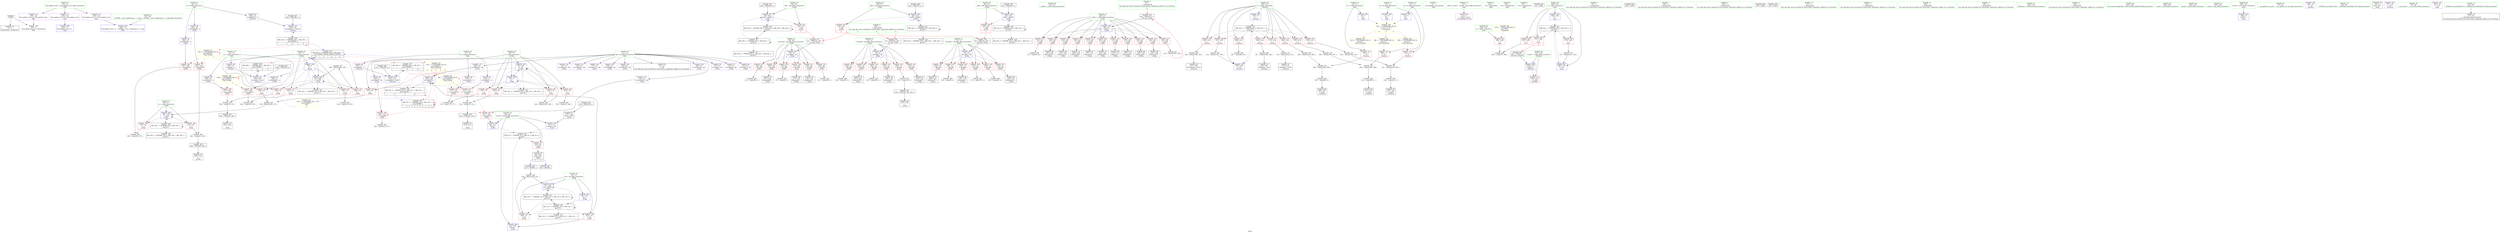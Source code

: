 digraph "SVFG" {
	label="SVFG";

	Node0x557363ecd760 [shape=record,color=grey,label="{NodeID: 0\nNullPtr}"];
	Node0x557363ecd760 -> Node0x557363eeeeb0[style=solid];
	Node0x557363ecd760 -> Node0x557363ef7100[style=solid];
	Node0x557363f01770 [shape=record,color=grey,label="{NodeID: 277\n249 = Binary(248, 109, )\n}"];
	Node0x557363f01770 -> Node0x557363ef1e60[style=solid];
	Node0x557363ef14a0 [shape=record,color=blue,label="{NodeID: 194\n72\<--63\ndk.addr\<--dk\n_Z1fiiii\n}"];
	Node0x557363ef14a0 -> Node0x557363ef4840[style=dashed];
	Node0x557363ef14a0 -> Node0x557363ef4910[style=dashed];
	Node0x557363ef14a0 -> Node0x557363ef49e0[style=dashed];
	Node0x557363ef14a0 -> Node0x557363ef4ab0[style=dashed];
	Node0x557363ef14a0 -> Node0x557363ef4b80[style=dashed];
	Node0x557363ef14a0 -> Node0x557363ef4c50[style=dashed];
	Node0x557363eedf40 [shape=record,color=purple,label="{NodeID: 111\n383\<--30\nllvm.global_ctors_0\<--llvm.global_ctors\nGlob }"];
	Node0x557363eedf40 -> Node0x557363ef6f00[style=solid];
	Node0x557363eec9c0 [shape=record,color=green,label="{NodeID: 28\n57\<--58\n_Z1fiiii\<--_Z1fiiii_field_insensitive\n}"];
	Node0x557363f04170 [shape=record,color=grey,label="{NodeID: 305\n126 = cmp(125, 127, )\n}"];
	Node0x557363ef46a0 [shape=record,color=red,label="{NodeID: 139\n204\<--70\n\<--db.addr\n_Z1fiiii\n}"];
	Node0x557363ef46a0 -> Node0x557363f042f0[style=solid];
	Node0x557363eef280 [shape=record,color=black,label="{NodeID: 56\n107\<--105\n\<--\n_Z1fiiii\n}"];
	Node0x557363f328c0 [shape=record,color=black,label="{NodeID: 416\n60 = PHI(233, 9, )\n0th arg _Z1fiiii }"];
	Node0x557363f328c0 -> Node0x557363ef7200[style=solid];
	Node0x557363ef5d60 [shape=record,color=red,label="{NodeID: 167\n177\<--176\n\<--arrayidx32\n_Z1fiiii\n}"];
	Node0x557363ef5d60 -> Node0x557363f033f0[style=solid];
	Node0x557363ef0940 [shape=record,color=black,label="{NodeID: 84\n323\<--322\n\<--cmp11\n_Z5solvei\n}"];
	Node0x557363ec80e0 [shape=record,color=green,label="{NodeID: 1\n7\<--1\n__dso_handle\<--dummyObj\nGlob }"];
	Node0x557363f018f0 [shape=record,color=grey,label="{NodeID: 278\n295 = Binary(109, 294, )\n}"];
	Node0x557363f018f0 -> Node0x557363f01a70[style=solid];
	Node0x557363ef1570 [shape=record,color=blue,label="{NodeID: 195\n64\<--110\nretval\<--conv\n_Z1fiiii\n}"];
	Node0x557363ef1570 -> Node0x557363f0f990[style=dashed];
	Node0x557363eee010 [shape=record,color=purple,label="{NodeID: 112\n384\<--30\nllvm.global_ctors_1\<--llvm.global_ctors\nGlob }"];
	Node0x557363eee010 -> Node0x557363ef7000[style=solid];
	Node0x557363eecac0 [shape=record,color=green,label="{NodeID: 29\n64\<--65\nretval\<--retval_field_insensitive\n_Z1fiiii\n}"];
	Node0x557363eecac0 -> Node0x557363ef34c0[style=solid];
	Node0x557363eecac0 -> Node0x557363ef1570[style=solid];
	Node0x557363eecac0 -> Node0x557363ef1640[style=solid];
	Node0x557363eecac0 -> Node0x557363ef2000[style=solid];
	Node0x557363f042f0 [shape=record,color=grey,label="{NodeID: 306\n205 = cmp(204, 9, )\n}"];
	Node0x557363ef4770 [shape=record,color=red,label="{NodeID: 140\n259\<--70\n\<--db.addr\n_Z1fiiii\n}"];
	Node0x557363ef4770 -> Node0x557363ef0390[style=solid];
	Node0x557363eef350 [shape=record,color=black,label="{NodeID: 57\n110\<--108\nconv\<--cond\n_Z1fiiii\n}"];
	Node0x557363eef350 -> Node0x557363ef1570[style=solid];
	Node0x557363f32b40 [shape=record,color=black,label="{NodeID: 417\n61 = PHI(234, 109, )\n1st arg _Z1fiiii }"];
	Node0x557363f32b40 -> Node0x557363ef1300[style=solid];
	Node0x557363ef5e30 [shape=record,color=red,label="{NodeID: 168\n187\<--186\n\<--arrayidx38\n_Z1fiiii\n}"];
	Node0x557363ef5e30 -> Node0x557363f021f0[style=solid];
	Node0x557363ef0a10 [shape=record,color=black,label="{NodeID: 85\n327\<--326\nidxprom14\<--sub13\n_Z5solvei\n}"];
	Node0x557363eeac20 [shape=record,color=green,label="{NodeID: 2\n9\<--1\n\<--dummyObj\nCan only get source location for instruction, argument, global var or function.|{<s0>6}}"];
	Node0x557363eeac20:s0 -> Node0x557363f328c0[style=solid,color=red];
	Node0x557363f01a70 [shape=record,color=grey,label="{NodeID: 279\n296 = Binary(293, 295, )\n}"];
	Node0x557363f01a70 -> Node0x557363f02f70[style=solid];
	Node0x557363ef1640 [shape=record,color=blue,label="{NodeID: 196\n64\<--141\nretval\<--\n_Z1fiiii\n}"];
	Node0x557363ef1640 -> Node0x557363f0f990[style=dashed];
	Node0x557363eee110 [shape=record,color=purple,label="{NodeID: 113\n385\<--30\nllvm.global_ctors_2\<--llvm.global_ctors\nGlob }"];
	Node0x557363eee110 -> Node0x557363ef7100[style=solid];
	Node0x557363eecb90 [shape=record,color=green,label="{NodeID: 30\n66\<--67\ni.addr\<--i.addr_field_insensitive\n_Z1fiiii\n}"];
	Node0x557363eecb90 -> Node0x557363ef3590[style=solid];
	Node0x557363eecb90 -> Node0x557363ef3660[style=solid];
	Node0x557363eecb90 -> Node0x557363ef3730[style=solid];
	Node0x557363eecb90 -> Node0x557363ef3800[style=solid];
	Node0x557363eecb90 -> Node0x557363ef38d0[style=solid];
	Node0x557363eecb90 -> Node0x557363ef39a0[style=solid];
	Node0x557363eecb90 -> Node0x557363ef3a70[style=solid];
	Node0x557363eecb90 -> Node0x557363ef3b40[style=solid];
	Node0x557363eecb90 -> Node0x557363ef3c10[style=solid];
	Node0x557363eecb90 -> Node0x557363ef3ce0[style=solid];
	Node0x557363eecb90 -> Node0x557363ef3db0[style=solid];
	Node0x557363eecb90 -> Node0x557363ef7200[style=solid];
	Node0x557363f04470 [shape=record,color=grey,label="{NodeID: 307\n198 = cmp(193, 197, )\n}"];
	Node0x557363f04470 -> Node0x557363f00450[style=solid];
	Node0x557363ef4840 [shape=record,color=red,label="{NodeID: 141\n102\<--72\n\<--dk.addr\n_Z1fiiii\n}"];
	Node0x557363ef4840 -> Node0x557363f03cf0[style=solid];
	Node0x557363eef420 [shape=record,color=black,label="{NodeID: 58\n114\<--113\nidxprom\<--\n_Z1fiiii\n}"];
	Node0x557363f32cc0 [shape=record,color=black,label="{NodeID: 418\n62 = PHI(235, 109, )\n2nd arg _Z1fiiii }"];
	Node0x557363f32cc0 -> Node0x557363ef13d0[style=solid];
	Node0x557363ef5f00 [shape=record,color=red,label="{NodeID: 169\n197\<--196\n\<--arrayidx44\n_Z1fiiii\n}"];
	Node0x557363ef5f00 -> Node0x557363f04470[style=solid];
	Node0x557363ef0ae0 [shape=record,color=purple,label="{NodeID: 86\n41\<--4\n\<--_ZStL8__ioinit\n__cxx_global_var_init\n}"];
	Node0x557363eeacb0 [shape=record,color=green,label="{NodeID: 3\n24\<--1\n.str\<--dummyObj\nGlob }"];
	Node0x557363f01bf0 [shape=record,color=grey,label="{NodeID: 280\n301 = Binary(302, 300, )\n}"];
	Node0x557363f01bf0 -> Node0x557363ef06d0[style=solid];
	Node0x557363ef1710 [shape=record,color=blue,label="{NodeID: 197\n74\<--145\nret\<--\n_Z1fiiii\n}"];
	Node0x557363ef1710 -> Node0x557363f13120[style=dashed];
	Node0x557363eee210 [shape=record,color=red,label="{NodeID: 114\n293\<--8\n\<--A\n_Z5solvei\n}"];
	Node0x557363eee210 -> Node0x557363f01a70[style=solid];
	Node0x557363eecc60 [shape=record,color=green,label="{NodeID: 31\n68\<--69\nda.addr\<--da.addr_field_insensitive\n_Z1fiiii\n}"];
	Node0x557363eecc60 -> Node0x557363ef3e80[style=solid];
	Node0x557363eecc60 -> Node0x557363ef3f50[style=solid];
	Node0x557363eecc60 -> Node0x557363ef4020[style=solid];
	Node0x557363eecc60 -> Node0x557363ef40f0[style=solid];
	Node0x557363eecc60 -> Node0x557363ef41c0[style=solid];
	Node0x557363eecc60 -> Node0x557363ef4290[style=solid];
	Node0x557363eecc60 -> Node0x557363ef1300[style=solid];
	Node0x557363f0e590 [shape=record,color=black,label="{NodeID: 308\nMR_26V_2 = PHI(MR_26V_3, MR_26V_1, )\npts\{160000 \}\n|{|<s1>6|<s2>9}}"];
	Node0x557363f0e590 -> Node0x557363ef2270[style=dashed];
	Node0x557363f0e590:s1 -> Node0x557363f1bb10[style=dashed,color=red];
	Node0x557363f0e590:s2 -> Node0x557363f12b90[style=dashed,color=blue];
	Node0x557363ef4910 [shape=record,color=red,label="{NodeID: 142\n122\<--72\n\<--dk.addr\n_Z1fiiii\n}"];
	Node0x557363ef4910 -> Node0x557363eef690[style=solid];
	Node0x557363eef4f0 [shape=record,color=black,label="{NodeID: 59\n117\<--116\nidxprom4\<--\n_Z1fiiii\n}"];
	Node0x557363f32e40 [shape=record,color=black,label="{NodeID: 419\n63 = PHI(236, 109, )\n3rd arg _Z1fiiii }"];
	Node0x557363f32e40 -> Node0x557363ef14a0[style=solid];
	Node0x557363ef5fd0 [shape=record,color=red,label="{NodeID: 170\n211\<--210\n\<--arrayidx51\n_Z1fiiii\n}"];
	Node0x557363ef5fd0 -> Node0x557363f02670[style=solid];
	Node0x557363ef0bb0 [shape=record,color=purple,label="{NodeID: 87\n166\<--15\narrayidx26\<--a\n_Z1fiiii\n}"];
	Node0x557363ef0bb0 -> Node0x557363ef5c90[style=solid];
	Node0x557363eead40 [shape=record,color=green,label="{NodeID: 4\n26\<--1\n.str.1\<--dummyObj\nGlob }"];
	Node0x557363f01d70 [shape=record,color=grey,label="{NodeID: 281\n233 = Binary(232, 109, )\n|{<s0>3}}"];
	Node0x557363f01d70:s0 -> Node0x557363f328c0[style=solid,color=red];
	Node0x557363ef17e0 [shape=record,color=blue,label="{NodeID: 198\n76\<--9\nx\<--\n_Z1fiiii\n}"];
	Node0x557363ef17e0 -> Node0x557363ef4ec0[style=dashed];
	Node0x557363ef17e0 -> Node0x557363ef4f90[style=dashed];
	Node0x557363ef17e0 -> Node0x557363ef5060[style=dashed];
	Node0x557363ef17e0 -> Node0x557363ef5130[style=dashed];
	Node0x557363ef17e0 -> Node0x557363ef5200[style=dashed];
	Node0x557363ef17e0 -> Node0x557363ef1e60[style=dashed];
	Node0x557363ef17e0 -> Node0x557363f10390[style=dashed];
	Node0x557363ef3320 [shape=record,color=red,label="{NodeID: 115\n306\<--11\n\<--B\n_Z5solvei\n}"];
	Node0x557363ef3320 -> Node0x557363f01170[style=solid];
	Node0x557363eecd30 [shape=record,color=green,label="{NodeID: 32\n70\<--71\ndb.addr\<--db.addr_field_insensitive\n_Z1fiiii\n}"];
	Node0x557363eecd30 -> Node0x557363ef4360[style=solid];
	Node0x557363eecd30 -> Node0x557363ef4430[style=solid];
	Node0x557363eecd30 -> Node0x557363ef4500[style=solid];
	Node0x557363eecd30 -> Node0x557363ef45d0[style=solid];
	Node0x557363eecd30 -> Node0x557363ef46a0[style=solid];
	Node0x557363eecd30 -> Node0x557363ef4770[style=solid];
	Node0x557363eecd30 -> Node0x557363ef13d0[style=solid];
	Node0x557363f0ea90 [shape=record,color=black,label="{NodeID: 309\nMR_30V_2 = PHI(MR_30V_3, MR_30V_1, )\npts\{200000 \}\n|{|<s1>6|<s2>9}}"];
	Node0x557363f0ea90 -> Node0x557363ef93f0[style=dashed];
	Node0x557363f0ea90:s1 -> Node0x557363f1bcd0[style=dashed,color=red];
	Node0x557363f0ea90:s2 -> Node0x557363f12b90[style=dashed,color=blue];
	Node0x557363ef49e0 [shape=record,color=red,label="{NodeID: 143\n138\<--72\n\<--dk.addr\n_Z1fiiii\n}"];
	Node0x557363ef49e0 -> Node0x557363eef9d0[style=solid];
	Node0x557363eef5c0 [shape=record,color=black,label="{NodeID: 60\n120\<--119\nidxprom6\<--\n_Z1fiiii\n}"];
	Node0x557363f32fc0 [shape=record,color=black,label="{NodeID: 420\n237 = PHI(59, )\n}"];
	Node0x557363f32fc0 -> Node0x557363f02070[style=solid];
	Node0x557363ef60a0 [shape=record,color=red,label="{NodeID: 171\n225\<--224\n\<--arrayidx58\n_Z1fiiii\n}"];
	Node0x557363ef60a0 -> Node0x557363f02970[style=solid];
	Node0x557363ef0c80 [shape=record,color=purple,label="{NodeID: 88\n196\<--15\narrayidx44\<--a\n_Z1fiiii\n}"];
	Node0x557363ef0c80 -> Node0x557363ef5f00[style=solid];
	Node0x557363eeadd0 [shape=record,color=green,label="{NodeID: 5\n28\<--1\n.str.2\<--dummyObj\nGlob }"];
	Node0x557363f01ef0 [shape=record,color=grey,label="{NodeID: 282\n244 = Binary(243, 109, )\n}"];
	Node0x557363f01ef0 -> Node0x557363ef1d90[style=solid];
	Node0x557363ef18b0 [shape=record,color=blue,label="{NodeID: 199\n78\<--9\ny\<--\n_Z1fiiii\n}"];
	Node0x557363ef18b0 -> Node0x557363ef52d0[style=dashed];
	Node0x557363ef18b0 -> Node0x557363ef53a0[style=dashed];
	Node0x557363ef18b0 -> Node0x557363ef5470[style=dashed];
	Node0x557363ef18b0 -> Node0x557363ef5540[style=dashed];
	Node0x557363ef18b0 -> Node0x557363ef5610[style=dashed];
	Node0x557363ef18b0 -> Node0x557363ef18b0[style=dashed];
	Node0x557363ef18b0 -> Node0x557363ef1d90[style=dashed];
	Node0x557363ef18b0 -> Node0x557363f10890[style=dashed];
	Node0x557363ef33f0 [shape=record,color=red,label="{NodeID: 116\n318\<--13\n\<--K\n_Z5solvei\n}"];
	Node0x557363ef33f0 -> Node0x557363f00cf0[style=solid];
	Node0x557363eece00 [shape=record,color=green,label="{NodeID: 33\n72\<--73\ndk.addr\<--dk.addr_field_insensitive\n_Z1fiiii\n}"];
	Node0x557363eece00 -> Node0x557363ef4840[style=solid];
	Node0x557363eece00 -> Node0x557363ef4910[style=solid];
	Node0x557363eece00 -> Node0x557363ef49e0[style=solid];
	Node0x557363eece00 -> Node0x557363ef4ab0[style=solid];
	Node0x557363eece00 -> Node0x557363ef4b80[style=solid];
	Node0x557363eece00 -> Node0x557363ef4c50[style=solid];
	Node0x557363eece00 -> Node0x557363ef14a0[style=solid];
	Node0x557363f0ef90 [shape=record,color=black,label="{NodeID: 310\nMR_28V_2 = PHI(MR_28V_3, MR_28V_1, )\npts\{180000 \}\n|{|<s1>6|<s2>9}}"];
	Node0x557363f0ef90 -> Node0x557363ef9320[style=dashed];
	Node0x557363f0ef90:s1 -> Node0x557363f1bbf0[style=dashed,color=red];
	Node0x557363f0ef90:s2 -> Node0x557363f12b90[style=dashed,color=blue];
	Node0x557363ef4ab0 [shape=record,color=red,label="{NodeID: 144\n180\<--72\n\<--dk.addr\n_Z1fiiii\n}"];
	Node0x557363ef4ab0 -> Node0x557363f03570[style=solid];
	Node0x557363eef690 [shape=record,color=black,label="{NodeID: 61\n123\<--122\nidxprom8\<--\n_Z1fiiii\n}"];
	Node0x557363f330d0 [shape=record,color=black,label="{NodeID: 421\n42 = PHI()\n}"];
	Node0x557363ef6170 [shape=record,color=red,label="{NodeID: 172\n335\<--274\n\<--c.addr\n_Z5solvei\n}"];
	Node0x557363ef0d50 [shape=record,color=purple,label="{NodeID: 89\n304\<--15\narrayidx\<--a\n_Z5solvei\n}"];
	Node0x557363ef0d50 -> Node0x557363ef2270[style=solid];
	Node0x557363eeb710 [shape=record,color=green,label="{NodeID: 6\n31\<--1\n\<--dummyObj\nCan only get source location for instruction, argument, global var or function.}"];
	Node0x557363f02070 [shape=record,color=grey,label="{NodeID: 283\n239 = Binary(238, 237, )\n}"];
	Node0x557363f02070 -> Node0x557363ef1cc0[style=solid];
	Node0x557363ef1980 [shape=record,color=blue,label="{NodeID: 200\n80\<--158\nz\<--and\n_Z1fiiii\n}"];
	Node0x557363ef1980 -> Node0x557363ef56e0[style=dashed];
	Node0x557363ef1980 -> Node0x557363ef57b0[style=dashed];
	Node0x557363ef1980 -> Node0x557363ef1980[style=dashed];
	Node0x557363ef1980 -> Node0x557363f14020[style=dashed];
	Node0x557363ef34c0 [shape=record,color=red,label="{NodeID: 117\n268\<--64\n\<--retval\n_Z1fiiii\n}"];
	Node0x557363ef34c0 -> Node0x557363ef0530[style=solid];
	Node0x557363eeced0 [shape=record,color=green,label="{NodeID: 34\n74\<--75\nret\<--ret_field_insensitive\n_Z1fiiii\n}"];
	Node0x557363eeced0 -> Node0x557363ef4d20[style=solid];
	Node0x557363eeced0 -> Node0x557363ef4df0[style=solid];
	Node0x557363eeced0 -> Node0x557363ef1710[style=solid];
	Node0x557363eeced0 -> Node0x557363ef1cc0[style=solid];
	Node0x557363f0f490 [shape=record,color=black,label="{NodeID: 311\nMR_42V_3 = PHI(MR_42V_4, MR_42V_2, )\npts\{277 \}\n}"];
	Node0x557363f0f490 -> Node0x557363ef6240[style=dashed];
	Node0x557363f0f490 -> Node0x557363ef6310[style=dashed];
	Node0x557363f0f490 -> Node0x557363ef63e0[style=dashed];
	Node0x557363f0f490 -> Node0x557363ef64b0[style=dashed];
	Node0x557363f0f490 -> Node0x557363ef6580[style=dashed];
	Node0x557363f0f490 -> Node0x557363ef6650[style=dashed];
	Node0x557363f0f490 -> Node0x557363ef6720[style=dashed];
	Node0x557363f0f490 -> Node0x557363ef67f0[style=dashed];
	Node0x557363f0f490 -> Node0x557363ef94c0[style=dashed];
	Node0x557363ef4b80 [shape=record,color=red,label="{NodeID: 145\n218\<--72\n\<--dk.addr\n_Z1fiiii\n}"];
	Node0x557363ef4b80 -> Node0x557363f024f0[style=solid];
	Node0x557363eef760 [shape=record,color=black,label="{NodeID: 62\n130\<--129\nidxprom12\<--\n_Z1fiiii\n}"];
	Node0x557363f331a0 [shape=record,color=black,label="{NodeID: 422\n285 = PHI()\n}"];
	Node0x557363ef6240 [shape=record,color=red,label="{NodeID: 173\n290\<--276\n\<--i\n_Z5solvei\n}"];
	Node0x557363ef6240 -> Node0x557363f03870[style=solid];
	Node0x557363ef0e20 [shape=record,color=purple,label="{NodeID: 90\n176\<--17\narrayidx32\<--b\n_Z1fiiii\n}"];
	Node0x557363ef0e20 -> Node0x557363ef5d60[style=solid];
	Node0x557363eeb7a0 [shape=record,color=green,label="{NodeID: 7\n94\<--1\n\<--dummyObj\nCan only get source location for instruction, argument, global var or function.}"];
	Node0x557363f021f0 [shape=record,color=grey,label="{NodeID: 284\n188 = cmp(183, 187, )\n}"];
	Node0x557363ef1a50 [shape=record,color=blue,label="{NodeID: 201\n82\<--202\nnda\<--cond47\n_Z1fiiii\n}"];
	Node0x557363ef1a50 -> Node0x557363ef5880[style=dashed];
	Node0x557363ef1a50 -> Node0x557363f16220[style=dashed];
	Node0x557363ef3590 [shape=record,color=red,label="{NodeID: 118\n92\<--66\n\<--i.addr\n_Z1fiiii\n}"];
	Node0x557363ef3590 -> Node0x557363f039f0[style=solid];
	Node0x557363eecfa0 [shape=record,color=green,label="{NodeID: 35\n76\<--77\nx\<--x_field_insensitive\n_Z1fiiii\n}"];
	Node0x557363eecfa0 -> Node0x557363ef4ec0[style=solid];
	Node0x557363eecfa0 -> Node0x557363ef4f90[style=solid];
	Node0x557363eecfa0 -> Node0x557363ef5060[style=solid];
	Node0x557363eecfa0 -> Node0x557363ef5130[style=solid];
	Node0x557363eecfa0 -> Node0x557363ef5200[style=solid];
	Node0x557363eecfa0 -> Node0x557363ef17e0[style=solid];
	Node0x557363eecfa0 -> Node0x557363ef1e60[style=solid];
	Node0x557363f0f990 [shape=record,color=black,label="{NodeID: 312\nMR_2V_3 = PHI(MR_2V_5, MR_2V_2, MR_2V_4, )\npts\{65 \}\n}"];
	Node0x557363f0f990 -> Node0x557363ef34c0[style=dashed];
	Node0x557363ef4c50 [shape=record,color=red,label="{NodeID: 146\n262\<--72\n\<--dk.addr\n_Z1fiiii\n}"];
	Node0x557363ef4c50 -> Node0x557363ef0460[style=solid];
	Node0x557363eef830 [shape=record,color=black,label="{NodeID: 63\n133\<--132\nidxprom14\<--\n_Z1fiiii\n}"];
	Node0x557363f33270 [shape=record,color=black,label="{NodeID: 423\n336 = PHI(59, )\n}"];
	Node0x557363f18a20 [shape=record,color=black,label="{NodeID: 340\nMR_22V_4 = PHI(MR_22V_6, MR_22V_3, )\npts\{85 \}\n}"];
	Node0x557363f18a20 -> Node0x557363ef1b20[style=dashed];
	Node0x557363f18a20 -> Node0x557363f11790[style=dashed];
	Node0x557363f18a20 -> Node0x557363f18a20[style=dashed];
	Node0x557363ef2db0 [shape=record,color=black,label="{NodeID: 257\n105 = PHI(106, 106, 103, )\n}"];
	Node0x557363ef2db0 -> Node0x557363eef280[style=solid];
	Node0x557363ef6310 [shape=record,color=red,label="{NodeID: 174\n294\<--276\n\<--i\n_Z5solvei\n}"];
	Node0x557363ef6310 -> Node0x557363f018f0[style=solid];
	Node0x557363ef0ef0 [shape=record,color=purple,label="{NodeID: 91\n210\<--17\narrayidx51\<--b\n_Z1fiiii\n}"];
	Node0x557363ef0ef0 -> Node0x557363ef5fd0[style=solid];
	Node0x557363eeb830 [shape=record,color=green,label="{NodeID: 8\n106\<--1\n\<--dummyObj\nCan only get source location for instruction, argument, global var or function.}"];
	Node0x557363f02370 [shape=record,color=grey,label="{NodeID: 285\n191 = cmp(190, 9, )\n}"];
	Node0x557363ef1b20 [shape=record,color=blue,label="{NodeID: 202\n84\<--216\nndb\<--cond54\n_Z1fiiii\n}"];
	Node0x557363ef1b20 -> Node0x557363ef5950[style=dashed];
	Node0x557363ef1b20 -> Node0x557363f18a20[style=dashed];
	Node0x557363ef3660 [shape=record,color=red,label="{NodeID: 119\n113\<--66\n\<--i.addr\n_Z1fiiii\n}"];
	Node0x557363ef3660 -> Node0x557363eef420[style=solid];
	Node0x557363eed070 [shape=record,color=green,label="{NodeID: 36\n78\<--79\ny\<--y_field_insensitive\n_Z1fiiii\n}"];
	Node0x557363eed070 -> Node0x557363ef52d0[style=solid];
	Node0x557363eed070 -> Node0x557363ef53a0[style=solid];
	Node0x557363eed070 -> Node0x557363ef5470[style=solid];
	Node0x557363eed070 -> Node0x557363ef5540[style=solid];
	Node0x557363eed070 -> Node0x557363ef5610[style=solid];
	Node0x557363eed070 -> Node0x557363ef18b0[style=solid];
	Node0x557363eed070 -> Node0x557363ef1d90[style=solid];
	Node0x557363f0fe90 [shape=record,color=black,label="{NodeID: 313\nMR_12V_2 = PHI(MR_12V_4, MR_12V_1, MR_12V_1, )\npts\{75 \}\n}"];
	Node0x557363ef4d20 [shape=record,color=red,label="{NodeID: 147\n238\<--74\n\<--ret\n_Z1fiiii\n}"];
	Node0x557363ef4d20 -> Node0x557363f02070[style=solid];
	Node0x557363eef900 [shape=record,color=black,label="{NodeID: 64\n136\<--135\nidxprom16\<--\n_Z1fiiii\n}"];
	Node0x557363f33380 [shape=record,color=black,label="{NodeID: 424\n338 = PHI()\n}"];
	Node0x557363f18f20 [shape=record,color=black,label="{NodeID: 341\nMR_24V_4 = PHI(MR_24V_6, MR_24V_3, )\npts\{87 \}\n}"];
	Node0x557363f18f20 -> Node0x557363ef1bf0[style=dashed];
	Node0x557363f18f20 -> Node0x557363f11c90[style=dashed];
	Node0x557363f18f20 -> Node0x557363f18f20[style=dashed];
	Node0x557363efd1b0 [shape=record,color=black,label="{NodeID: 258\n216 = PHI(109, 9, )\n}"];
	Node0x557363efd1b0 -> Node0x557363ef1b20[style=solid];
	Node0x557363ef63e0 [shape=record,color=red,label="{NodeID: 175\n300\<--276\n\<--i\n_Z5solvei\n}"];
	Node0x557363ef63e0 -> Node0x557363f01bf0[style=solid];
	Node0x557363ef0fc0 [shape=record,color=purple,label="{NodeID: 92\n316\<--17\narrayidx8\<--b\n_Z5solvei\n}"];
	Node0x557363ef0fc0 -> Node0x557363ef9320[style=solid];
	Node0x557363eeb8c0 [shape=record,color=green,label="{NodeID: 9\n109\<--1\n\<--dummyObj\nCan only get source location for instruction, argument, global var or function.|{<s0>6|<s1>6|<s2>6}}"];
	Node0x557363eeb8c0:s0 -> Node0x557363f32b40[style=solid,color=red];
	Node0x557363eeb8c0:s1 -> Node0x557363f32cc0[style=solid,color=red];
	Node0x557363eeb8c0:s2 -> Node0x557363f32e40[style=solid,color=red];
	Node0x557363f1bb10 [shape=record,color=yellow,style=double,label="{NodeID: 369\n26V_1 = ENCHI(MR_26V_0)\npts\{160000 \}\nFun[_Z1fiiii]|{|<s2>3}}"];
	Node0x557363f1bb10 -> Node0x557363ef5c90[style=dashed];
	Node0x557363f1bb10 -> Node0x557363ef5f00[style=dashed];
	Node0x557363f1bb10:s2 -> Node0x557363f1bb10[style=dashed,color=red];
	Node0x557363f024f0 [shape=record,color=grey,label="{NodeID: 286\n219 = cmp(218, 9, )\n}"];
	Node0x557363ef1bf0 [shape=record,color=blue,label="{NodeID: 203\n86\<--230\nndk\<--cond61\n_Z1fiiii\n}"];
	Node0x557363ef1bf0 -> Node0x557363ef5a20[style=dashed];
	Node0x557363ef1bf0 -> Node0x557363f18f20[style=dashed];
	Node0x557363ef3730 [shape=record,color=red,label="{NodeID: 120\n129\<--66\n\<--i.addr\n_Z1fiiii\n}"];
	Node0x557363ef3730 -> Node0x557363eef760[style=solid];
	Node0x557363eed140 [shape=record,color=green,label="{NodeID: 37\n80\<--81\nz\<--z_field_insensitive\n_Z1fiiii\n}"];
	Node0x557363eed140 -> Node0x557363ef56e0[style=solid];
	Node0x557363eed140 -> Node0x557363ef57b0[style=solid];
	Node0x557363eed140 -> Node0x557363ef1980[style=solid];
	Node0x557363f10390 [shape=record,color=black,label="{NodeID: 314\nMR_14V_2 = PHI(MR_14V_4, MR_14V_1, MR_14V_1, )\npts\{77 \}\n}"];
	Node0x557363ef4df0 [shape=record,color=red,label="{NodeID: 148\n252\<--74\n\<--ret\n_Z1fiiii\n}"];
	Node0x557363ef4df0 -> Node0x557363ef1f30[style=solid];
	Node0x557363ef4df0 -> Node0x557363ef2000[style=solid];
	Node0x557363eef9d0 [shape=record,color=black,label="{NodeID: 65\n139\<--138\nidxprom18\<--\n_Z1fiiii\n}"];
	Node0x557363f33450 [shape=record,color=black,label="{NodeID: 425\n364 = PHI()\n}"];
	Node0x557363f19420 [shape=record,color=black,label="{NodeID: 342\nMR_32V_4 = PHI(MR_32V_6, MR_32V_3, )\npts\{230000 \}\n|{|<s2>3|<s3>3|<s4>3|<s5>3|<s6>3}}"];
	Node0x557363f19420 -> Node0x557363ef1f30[style=dashed];
	Node0x557363f19420 -> Node0x557363f19420[style=dashed];
	Node0x557363f19420:s2 -> Node0x557363ef5af0[style=dashed,color=red];
	Node0x557363f19420:s3 -> Node0x557363ef5bc0[style=dashed,color=red];
	Node0x557363f19420:s4 -> Node0x557363ef1f30[style=dashed,color=red];
	Node0x557363f19420:s5 -> Node0x557363f12190[style=dashed,color=red];
	Node0x557363f19420:s6 -> Node0x557363f19420[style=dashed,color=red];
	Node0x557363efd750 [shape=record,color=black,label="{NodeID: 259\n214 = PHI(106, 212, )\n}"];
	Node0x557363efd750 -> Node0x557363eeff80[style=solid];
	Node0x557363ef64b0 [shape=record,color=red,label="{NodeID: 176\n307\<--276\n\<--i\n_Z5solvei\n}"];
	Node0x557363ef64b0 -> Node0x557363f015f0[style=solid];
	Node0x557363ef1090 [shape=record,color=purple,label="{NodeID: 93\n186\<--19\narrayidx38\<--k\n_Z1fiiii\n}"];
	Node0x557363ef1090 -> Node0x557363ef5e30[style=solid];
	Node0x557363eeb950 [shape=record,color=green,label="{NodeID: 10\n127\<--1\n\<--dummyObj\nCan only get source location for instruction, argument, global var or function.}"];
	Node0x557363f1bbf0 [shape=record,color=yellow,style=double,label="{NodeID: 370\n28V_1 = ENCHI(MR_28V_0)\npts\{180000 \}\nFun[_Z1fiiii]|{|<s2>3}}"];
	Node0x557363f1bbf0 -> Node0x557363ef5d60[style=dashed];
	Node0x557363f1bbf0 -> Node0x557363ef5fd0[style=dashed];
	Node0x557363f1bbf0:s2 -> Node0x557363f1bbf0[style=dashed,color=red];
	Node0x557363f02670 [shape=record,color=grey,label="{NodeID: 287\n212 = cmp(207, 211, )\n}"];
	Node0x557363f02670 -> Node0x557363efd750[style=solid];
	Node0x557363ef1cc0 [shape=record,color=blue,label="{NodeID: 204\n74\<--239\nret\<--add62\n_Z1fiiii\n}"];
	Node0x557363ef1cc0 -> Node0x557363f15d20[style=dashed];
	Node0x557363ef3800 [shape=record,color=red,label="{NodeID: 121\n164\<--66\n\<--i.addr\n_Z1fiiii\n}"];
	Node0x557363ef3800 -> Node0x557363eefaa0[style=solid];
	Node0x557363eed210 [shape=record,color=green,label="{NodeID: 38\n82\<--83\nnda\<--nda_field_insensitive\n_Z1fiiii\n}"];
	Node0x557363eed210 -> Node0x557363ef5880[style=solid];
	Node0x557363eed210 -> Node0x557363ef1a50[style=solid];
	Node0x557363f10890 [shape=record,color=black,label="{NodeID: 315\nMR_16V_2 = PHI(MR_16V_3, MR_16V_1, MR_16V_1, )\npts\{79 \}\n}"];
	Node0x557363ef4ec0 [shape=record,color=red,label="{NodeID: 149\n148\<--76\n\<--x\n_Z1fiiii\n}"];
	Node0x557363ef4ec0 -> Node0x557363f03270[style=solid];
	Node0x557363eefaa0 [shape=record,color=black,label="{NodeID: 66\n165\<--164\nidxprom25\<--\n_Z1fiiii\n}"];
	Node0x557363f33520 [shape=record,color=black,label="{NodeID: 426\n273 = PHI(371, )\n0th arg _Z5solvei }"];
	Node0x557363f33520 -> Node0x557363ef20d0[style=solid];
	Node0x557363f19920 [shape=record,color=yellow,style=double,label="{NodeID: 343\n34V_1 = ENCHI(MR_34V_0)\npts\{10 \}\nFun[_Z5solvei]}"];
	Node0x557363f19920 -> Node0x557363eee210[style=dashed];
	Node0x557363efdcf0 [shape=record,color=black,label="{NodeID: 260\n228 = PHI(106, 226, )\n}"];
	Node0x557363efdcf0 -> Node0x557363ef0120[style=solid];
	Node0x557363ef6580 [shape=record,color=red,label="{NodeID: 177\n313\<--276\n\<--i\n_Z5solvei\n}"];
	Node0x557363ef6580 -> Node0x557363f00ff0[style=solid];
	Node0x557363ef1160 [shape=record,color=purple,label="{NodeID: 94\n224\<--19\narrayidx58\<--k\n_Z1fiiii\n}"];
	Node0x557363ef1160 -> Node0x557363ef60a0[style=solid];
	Node0x557363eeb9e0 [shape=record,color=green,label="{NodeID: 11\n145\<--1\n\<--dummyObj\nCan only get source location for instruction, argument, global var or function.}"];
	Node0x557363f1bcd0 [shape=record,color=yellow,style=double,label="{NodeID: 371\n30V_1 = ENCHI(MR_30V_0)\npts\{200000 \}\nFun[_Z1fiiii]|{|<s2>3}}"];
	Node0x557363f1bcd0 -> Node0x557363ef5e30[style=dashed];
	Node0x557363f1bcd0 -> Node0x557363ef60a0[style=dashed];
	Node0x557363f1bcd0:s2 -> Node0x557363f1bcd0[style=dashed,color=red];
	Node0x557363f027f0 [shape=record,color=grey,label="{NodeID: 288\n322 = cmp(321, 9, )\n}"];
	Node0x557363f027f0 -> Node0x557363ef0940[style=solid];
	Node0x557363ef1d90 [shape=record,color=blue,label="{NodeID: 205\n78\<--244\ny\<--inc\n_Z1fiiii\n}"];
	Node0x557363ef1d90 -> Node0x557363ef52d0[style=dashed];
	Node0x557363ef1d90 -> Node0x557363ef53a0[style=dashed];
	Node0x557363ef1d90 -> Node0x557363ef5470[style=dashed];
	Node0x557363ef1d90 -> Node0x557363ef5540[style=dashed];
	Node0x557363ef1d90 -> Node0x557363ef5610[style=dashed];
	Node0x557363ef1d90 -> Node0x557363ef18b0[style=dashed];
	Node0x557363ef1d90 -> Node0x557363ef1d90[style=dashed];
	Node0x557363ef1d90 -> Node0x557363f10890[style=dashed];
	Node0x557363ef38d0 [shape=record,color=red,label="{NodeID: 122\n174\<--66\n\<--i.addr\n_Z1fiiii\n}"];
	Node0x557363ef38d0 -> Node0x557363eefb70[style=solid];
	Node0x557363eed2e0 [shape=record,color=green,label="{NodeID: 39\n84\<--85\nndb\<--ndb_field_insensitive\n_Z1fiiii\n}"];
	Node0x557363eed2e0 -> Node0x557363ef5950[style=solid];
	Node0x557363eed2e0 -> Node0x557363ef1b20[style=solid];
	Node0x557363f10d90 [shape=record,color=black,label="{NodeID: 316\nMR_18V_2 = PHI(MR_18V_3, MR_18V_1, MR_18V_1, )\npts\{81 \}\n}"];
	Node0x557363ef4f90 [shape=record,color=red,label="{NodeID: 150\n156\<--76\n\<--x\n_Z1fiiii\n}"];
	Node0x557363ef4f90 -> Node0x557363f012f0[style=solid];
	Node0x557363eefb70 [shape=record,color=black,label="{NodeID: 67\n175\<--174\nidxprom31\<--\n_Z1fiiii\n}"];
	Node0x557363f1a440 [shape=record,color=yellow,style=double,label="{NodeID: 344\n36V_1 = ENCHI(MR_36V_0)\npts\{12 \}\nFun[_Z5solvei]}"];
	Node0x557363f1a440 -> Node0x557363ef3320[style=dashed];
	Node0x557363efe290 [shape=record,color=black,label="{NodeID: 261\n324 = PHI(109, 9, )\n}"];
	Node0x557363efe290 -> Node0x557363ef93f0[style=solid];
	Node0x557363ef6650 [shape=record,color=red,label="{NodeID: 178\n319\<--276\n\<--i\n_Z5solvei\n}"];
	Node0x557363ef6650 -> Node0x557363f00e70[style=solid];
	Node0x557363ef1230 [shape=record,color=purple,label="{NodeID: 95\n328\<--19\narrayidx15\<--k\n_Z5solvei\n}"];
	Node0x557363ef1230 -> Node0x557363ef93f0[style=solid];
	Node0x557363eeba70 [shape=record,color=green,label="{NodeID: 12\n280\<--1\n\<--dummyObj\nCan only get source location for instruction, argument, global var or function.}"];
	Node0x557363f02970 [shape=record,color=grey,label="{NodeID: 289\n226 = cmp(221, 225, )\n}"];
	Node0x557363f02970 -> Node0x557363efdcf0[style=solid];
	Node0x557363ef1e60 [shape=record,color=blue,label="{NodeID: 206\n76\<--249\nx\<--inc65\n_Z1fiiii\n}"];
	Node0x557363ef1e60 -> Node0x557363ef4ec0[style=dashed];
	Node0x557363ef1e60 -> Node0x557363ef4f90[style=dashed];
	Node0x557363ef1e60 -> Node0x557363ef5060[style=dashed];
	Node0x557363ef1e60 -> Node0x557363ef5130[style=dashed];
	Node0x557363ef1e60 -> Node0x557363ef5200[style=dashed];
	Node0x557363ef1e60 -> Node0x557363ef1e60[style=dashed];
	Node0x557363ef1e60 -> Node0x557363f10390[style=dashed];
	Node0x557363ef39a0 [shape=record,color=red,label="{NodeID: 123\n184\<--66\n\<--i.addr\n_Z1fiiii\n}"];
	Node0x557363ef39a0 -> Node0x557363eefc40[style=solid];
	Node0x557363eed3b0 [shape=record,color=green,label="{NodeID: 40\n86\<--87\nndk\<--ndk_field_insensitive\n_Z1fiiii\n}"];
	Node0x557363eed3b0 -> Node0x557363ef5a20[style=solid];
	Node0x557363eed3b0 -> Node0x557363ef1bf0[style=solid];
	Node0x557363f11290 [shape=record,color=black,label="{NodeID: 317\nMR_20V_2 = PHI(MR_20V_3, MR_20V_1, MR_20V_1, )\npts\{83 \}\n}"];
	Node0x557363ef5060 [shape=record,color=red,label="{NodeID: 151\n163\<--76\n\<--x\n_Z1fiiii\n}"];
	Node0x557363ef5060 -> Node0x557363f02af0[style=solid];
	Node0x557363eefc40 [shape=record,color=black,label="{NodeID: 68\n185\<--184\nidxprom37\<--\n_Z1fiiii\n}"];
	Node0x557363f1a520 [shape=record,color=yellow,style=double,label="{NodeID: 345\n38V_1 = ENCHI(MR_38V_0)\npts\{14 \}\nFun[_Z5solvei]}"];
	Node0x557363f1a520 -> Node0x557363ef33f0[style=dashed];
	Node0x557363efe830 [shape=record,color=black,label="{NodeID: 262\n312 = PHI(109, 9, )\n}"];
	Node0x557363efe830 -> Node0x557363ef9320[style=solid];
	Node0x557363ef6720 [shape=record,color=red,label="{NodeID: 179\n325\<--276\n\<--i\n_Z5solvei\n}"];
	Node0x557363ef6720 -> Node0x557363f009f0[style=solid];
	Node0x557363eee330 [shape=record,color=purple,label="{NodeID: 96\n115\<--21\narrayidx\<--dp\n_Z1fiiii\n}"];
	Node0x557363eebb00 [shape=record,color=green,label="{NodeID: 13\n281\<--1\n\<--dummyObj\nCan only get source location for instruction, argument, global var or function.}"];
	Node0x557363f02af0 [shape=record,color=grey,label="{NodeID: 290\n168 = cmp(163, 167, )\n}"];
	Node0x557363ef1f30 [shape=record,color=blue,label="{NodeID: 207\n264\<--252\narrayidx74\<--\n_Z1fiiii\n}"];
	Node0x557363ef1f30 -> Node0x557363f12190[style=dashed];
	Node0x557363ef3a70 [shape=record,color=red,label="{NodeID: 124\n194\<--66\n\<--i.addr\n_Z1fiiii\n}"];
	Node0x557363ef3a70 -> Node0x557363eefd10[style=solid];
	Node0x557363eed480 [shape=record,color=green,label="{NodeID: 41\n270\<--271\n_Z5solvei\<--_Z5solvei_field_insensitive\n}"];
	Node0x557363f11790 [shape=record,color=black,label="{NodeID: 318\nMR_22V_2 = PHI(MR_22V_3, MR_22V_1, MR_22V_1, )\npts\{85 \}\n}"];
	Node0x557363ef5130 [shape=record,color=red,label="{NodeID: 152\n193\<--76\n\<--x\n_Z1fiiii\n}"];
	Node0x557363ef5130 -> Node0x557363f04470[style=solid];
	Node0x557363eefd10 [shape=record,color=black,label="{NodeID: 69\n195\<--194\nidxprom43\<--\n_Z1fiiii\n}"];
	Node0x557363efedd0 [shape=record,color=black,label="{NodeID: 263\n299 = PHI(109, 9, )\n}"];
	Node0x557363efedd0 -> Node0x557363ef2270[style=solid];
	Node0x557363ef67f0 [shape=record,color=red,label="{NodeID: 180\n331\<--276\n\<--i\n_Z5solvei\n}"];
	Node0x557363ef67f0 -> Node0x557363f00b70[style=solid];
	Node0x557363eee400 [shape=record,color=purple,label="{NodeID: 97\n118\<--21\narrayidx5\<--dp\n_Z1fiiii\n}"];
	Node0x557363eebbc0 [shape=record,color=green,label="{NodeID: 14\n302\<--1\n\<--dummyObj\nCan only get source location for instruction, argument, global var or function.}"];
	Node0x557363f02c70 [shape=record,color=grey,label="{NodeID: 291\n171 = cmp(170, 9, )\n}"];
	Node0x557363ef2000 [shape=record,color=blue,label="{NodeID: 208\n64\<--252\nretval\<--\n_Z1fiiii\n}"];
	Node0x557363ef2000 -> Node0x557363f0f990[style=dashed];
	Node0x557363ef3b40 [shape=record,color=red,label="{NodeID: 125\n208\<--66\n\<--i.addr\n_Z1fiiii\n}"];
	Node0x557363ef3b40 -> Node0x557363eefeb0[style=solid];
	Node0x557363eed580 [shape=record,color=green,label="{NodeID: 42\n274\<--275\nc.addr\<--c.addr_field_insensitive\n_Z5solvei\n}"];
	Node0x557363eed580 -> Node0x557363ef6170[style=solid];
	Node0x557363eed580 -> Node0x557363ef20d0[style=solid];
	Node0x557363f11c90 [shape=record,color=black,label="{NodeID: 319\nMR_24V_2 = PHI(MR_24V_3, MR_24V_1, MR_24V_1, )\npts\{87 \}\n}"];
	Node0x557363ef5200 [shape=record,color=red,label="{NodeID: 153\n248\<--76\n\<--x\n_Z1fiiii\n}"];
	Node0x557363ef5200 -> Node0x557363f01770[style=solid];
	Node0x557363eefde0 [shape=record,color=black,label="{NodeID: 70\n201\<--200\n\<--\n_Z1fiiii\n}"];
	Node0x557363eff370 [shape=record,color=black,label="{NodeID: 264\n108 = PHI(109, 9, )\n}"];
	Node0x557363eff370 -> Node0x557363eef350[style=solid];
	Node0x557363ef68c0 [shape=record,color=red,label="{NodeID: 181\n368\<--358\n\<--t\nmain\n}"];
	Node0x557363ef68c0 -> Node0x557363f036f0[style=solid];
	Node0x557363eee4d0 [shape=record,color=purple,label="{NodeID: 98\n121\<--21\narrayidx7\<--dp\n_Z1fiiii\n}"];
	Node0x557363eebcc0 [shape=record,color=green,label="{NodeID: 15\n4\<--6\n_ZStL8__ioinit\<--_ZStL8__ioinit_field_insensitive\nGlob }"];
	Node0x557363eebcc0 -> Node0x557363ef0ae0[style=solid];
	Node0x557363f02df0 [shape=record,color=grey,label="{NodeID: 292\n310 = cmp(309, 9, )\n}"];
	Node0x557363f02df0 -> Node0x557363ef07a0[style=solid];
	Node0x557363ef20d0 [shape=record,color=blue,label="{NodeID: 209\n274\<--273\nc.addr\<--c\n_Z5solvei\n}"];
	Node0x557363ef20d0 -> Node0x557363ef6170[style=dashed];
	Node0x557363ef3c10 [shape=record,color=red,label="{NodeID: 126\n222\<--66\n\<--i.addr\n_Z1fiiii\n}"];
	Node0x557363ef3c10 -> Node0x557363ef0050[style=solid];
	Node0x557363eed650 [shape=record,color=green,label="{NodeID: 43\n276\<--277\ni\<--i_field_insensitive\n_Z5solvei\n}"];
	Node0x557363eed650 -> Node0x557363ef6240[style=solid];
	Node0x557363eed650 -> Node0x557363ef6310[style=solid];
	Node0x557363eed650 -> Node0x557363ef63e0[style=solid];
	Node0x557363eed650 -> Node0x557363ef64b0[style=solid];
	Node0x557363eed650 -> Node0x557363ef6580[style=solid];
	Node0x557363eed650 -> Node0x557363ef6650[style=solid];
	Node0x557363eed650 -> Node0x557363ef6720[style=solid];
	Node0x557363eed650 -> Node0x557363ef67f0[style=solid];
	Node0x557363eed650 -> Node0x557363ef21a0[style=solid];
	Node0x557363eed650 -> Node0x557363ef94c0[style=solid];
	Node0x557363f12190 [shape=record,color=black,label="{NodeID: 320\nMR_32V_2 = PHI(MR_32V_7, MR_32V_1, MR_32V_1, )\npts\{230000 \}\n|{<s0>3|<s1>6}}"];
	Node0x557363f12190:s0 -> Node0x557363f19420[style=dashed,color=blue];
	Node0x557363f12190:s1 -> Node0x557363ef9090[style=dashed,color=blue];
	Node0x557363ef52d0 [shape=record,color=red,label="{NodeID: 154\n153\<--78\n\<--y\n_Z1fiiii\n}"];
	Node0x557363ef52d0 -> Node0x557363f030f0[style=solid];
	Node0x557363eefeb0 [shape=record,color=black,label="{NodeID: 71\n209\<--208\nidxprom50\<--\n_Z1fiiii\n}"];
	Node0x557363eff910 [shape=record,color=black,label="{NodeID: 265\n202 = PHI(109, 9, )\n}"];
	Node0x557363eff910 -> Node0x557363ef1a50[style=solid];
	Node0x557363ef6990 [shape=record,color=red,label="{NodeID: 182\n367\<--360\n\<--c\nmain\n}"];
	Node0x557363ef6990 -> Node0x557363f036f0[style=solid];
	Node0x557363eee5a0 [shape=record,color=purple,label="{NodeID: 99\n124\<--21\narrayidx9\<--dp\n_Z1fiiii\n}"];
	Node0x557363eee5a0 -> Node0x557363ef5af0[style=solid];
	Node0x557363eebdc0 [shape=record,color=green,label="{NodeID: 16\n8\<--10\nA\<--A_field_insensitive\nGlob }"];
	Node0x557363eebdc0 -> Node0x557363eee210[style=solid];
	Node0x557363eebdc0 -> Node0x557363ef6c00[style=solid];
	Node0x557363f02f70 [shape=record,color=grey,label="{NodeID: 293\n297 = cmp(296, 9, )\n}"];
	Node0x557363f02f70 -> Node0x557363ef0600[style=solid];
	Node0x557363ef21a0 [shape=record,color=blue,label="{NodeID: 210\n276\<--9\ni\<--\n_Z5solvei\n}"];
	Node0x557363ef21a0 -> Node0x557363f0f490[style=dashed];
	Node0x557363ef3ce0 [shape=record,color=red,label="{NodeID: 127\n232\<--66\n\<--i.addr\n_Z1fiiii\n}"];
	Node0x557363ef3ce0 -> Node0x557363f01d70[style=solid];
	Node0x557363eed720 [shape=record,color=green,label="{NodeID: 44\n282\<--283\nllvm.memset.p0i8.i64\<--llvm.memset.p0i8.i64_field_insensitive\n}"];
	Node0x557363f12690 [shape=record,color=black,label="{NodeID: 321\nMR_52V_3 = PHI(MR_52V_4, MR_52V_2, )\npts\{361 \}\n}"];
	Node0x557363f12690 -> Node0x557363ef6990[style=dashed];
	Node0x557363f12690 -> Node0x557363ef6a60[style=dashed];
	Node0x557363f12690 -> Node0x557363ef6b30[style=dashed];
	Node0x557363f12690 -> Node0x557363ef9730[style=dashed];
	Node0x557363ef53a0 [shape=record,color=red,label="{NodeID: 155\n157\<--78\n\<--y\n_Z1fiiii\n}"];
	Node0x557363ef53a0 -> Node0x557363f012f0[style=solid];
	Node0x557363eeff80 [shape=record,color=black,label="{NodeID: 72\n215\<--214\n\<--\n_Z1fiiii\n}"];
	Node0x557363effeb0 [shape=record,color=black,label="{NodeID: 266\n230 = PHI(109, 9, )\n}"];
	Node0x557363effeb0 -> Node0x557363ef1bf0[style=solid];
	Node0x557363ef6a60 [shape=record,color=red,label="{NodeID: 183\n371\<--360\n\<--c\nmain\n|{<s0>9}}"];
	Node0x557363ef6a60:s0 -> Node0x557363f33520[style=solid,color=red];
	Node0x557363eee670 [shape=record,color=purple,label="{NodeID: 100\n131\<--21\narrayidx13\<--dp\n_Z1fiiii\n}"];
	Node0x557363eebec0 [shape=record,color=green,label="{NodeID: 17\n11\<--12\nB\<--B_field_insensitive\nGlob }"];
	Node0x557363eebec0 -> Node0x557363ef3320[style=solid];
	Node0x557363eebec0 -> Node0x557363ef6d00[style=solid];
	Node0x557363f030f0 [shape=record,color=grey,label="{NodeID: 294\n154 = cmp(153, 109, )\n}"];
	Node0x557363ef2270 [shape=record,color=blue,label="{NodeID: 211\n304\<--299\narrayidx\<--cond\n_Z5solvei\n}"];
	Node0x557363ef2270 -> Node0x557363f0e590[style=dashed];
	Node0x557363ef3db0 [shape=record,color=red,label="{NodeID: 128\n253\<--66\n\<--i.addr\n_Z1fiiii\n}"];
	Node0x557363ef3db0 -> Node0x557363ef01f0[style=solid];
	Node0x557363eed820 [shape=record,color=green,label="{NodeID: 45\n286\<--287\nscanf\<--scanf_field_insensitive\n}"];
	Node0x557363f12b90 [shape=record,color=black,label="{NodeID: 322\nMR_56V_2 = PHI(MR_56V_3, MR_56V_1, )\npts\{160000 180000 200000 230000 \}\n|{<s0>9|<s1>9|<s2>9|<s3>9}}"];
	Node0x557363f12b90:s0 -> Node0x557363f0e590[style=dashed,color=red];
	Node0x557363f12b90:s1 -> Node0x557363f0ea90[style=dashed,color=red];
	Node0x557363f12b90:s2 -> Node0x557363f0ef90[style=dashed,color=red];
	Node0x557363f12b90:s3 -> Node0x557363f1aa60[style=dashed,color=red];
	Node0x557363ef5470 [shape=record,color=red,label="{NodeID: 156\n173\<--78\n\<--y\n_Z1fiiii\n}"];
	Node0x557363ef5470 -> Node0x557363f033f0[style=solid];
	Node0x557363ef0050 [shape=record,color=black,label="{NodeID: 73\n223\<--222\nidxprom57\<--\n_Z1fiiii\n}"];
	Node0x557363f00450 [shape=record,color=black,label="{NodeID: 267\n200 = PHI(106, 198, )\n}"];
	Node0x557363f00450 -> Node0x557363eefde0[style=solid];
	Node0x557363ef6b30 [shape=record,color=red,label="{NodeID: 184\n374\<--360\n\<--c\nmain\n}"];
	Node0x557363ef6b30 -> Node0x557363f01470[style=solid];
	Node0x557363eee740 [shape=record,color=purple,label="{NodeID: 101\n134\<--21\narrayidx15\<--dp\n_Z1fiiii\n}"];
	Node0x557363eebfc0 [shape=record,color=green,label="{NodeID: 18\n13\<--14\nK\<--K_field_insensitive\nGlob }"];
	Node0x557363eebfc0 -> Node0x557363ef33f0[style=solid];
	Node0x557363eebfc0 -> Node0x557363ef6e00[style=solid];
	Node0x557363f03270 [shape=record,color=grey,label="{NodeID: 295\n149 = cmp(148, 109, )\n}"];
	Node0x557363ef9320 [shape=record,color=blue,label="{NodeID: 212\n316\<--312\narrayidx8\<--cond5\n_Z5solvei\n}"];
	Node0x557363ef9320 -> Node0x557363f0ef90[style=dashed];
	Node0x557363ef3e80 [shape=record,color=red,label="{NodeID: 129\n96\<--68\n\<--da.addr\n_Z1fiiii\n}"];
	Node0x557363ef3e80 -> Node0x557363f03e70[style=solid];
	Node0x557363eed920 [shape=record,color=green,label="{NodeID: 46\n339\<--340\nprintf\<--printf_field_insensitive\n}"];
	Node0x557363f13120 [shape=record,color=black,label="{NodeID: 323\nMR_12V_4 = PHI(MR_12V_5, MR_12V_3, )\npts\{75 \}\n}"];
	Node0x557363f13120 -> Node0x557363ef4d20[style=dashed];
	Node0x557363f13120 -> Node0x557363ef4df0[style=dashed];
	Node0x557363f13120 -> Node0x557363ef1cc0[style=dashed];
	Node0x557363f13120 -> Node0x557363f0fe90[style=dashed];
	Node0x557363f13120 -> Node0x557363f13120[style=dashed];
	Node0x557363f13120 -> Node0x557363f15d20[style=dashed];
	Node0x557363ef5540 [shape=record,color=red,label="{NodeID: 157\n207\<--78\n\<--y\n_Z1fiiii\n}"];
	Node0x557363ef5540 -> Node0x557363f02670[style=solid];
	Node0x557363ef0120 [shape=record,color=black,label="{NodeID: 74\n229\<--228\n\<--\n_Z1fiiii\n}"];
	Node0x557363f1aa60 [shape=record,color=yellow,style=double,label="{NodeID: 351\n32V_1 = ENCHI(MR_32V_0)\npts\{230000 \}\nFun[_Z5solvei]|{<s0>6|<s1>6|<s2>6|<s3>6|<s4>6}}"];
	Node0x557363f1aa60:s0 -> Node0x557363ef5af0[style=dashed,color=red];
	Node0x557363f1aa60:s1 -> Node0x557363ef5bc0[style=dashed,color=red];
	Node0x557363f1aa60:s2 -> Node0x557363ef1f30[style=dashed,color=red];
	Node0x557363f1aa60:s3 -> Node0x557363f12190[style=dashed,color=red];
	Node0x557363f1aa60:s4 -> Node0x557363f19420[style=dashed,color=red];
	Node0x557363f009f0 [shape=record,color=grey,label="{NodeID: 268\n326 = Binary(302, 325, )\n}"];
	Node0x557363f009f0 -> Node0x557363ef0a10[style=solid];
	Node0x557363ef6c00 [shape=record,color=blue,label="{NodeID: 185\n8\<--9\nA\<--\nGlob }"];
	Node0x557363ef6c00 -> Node0x557363f1ae10[style=dashed];
	Node0x557363eee810 [shape=record,color=purple,label="{NodeID: 102\n137\<--21\narrayidx17\<--dp\n_Z1fiiii\n}"];
	Node0x557363eec0c0 [shape=record,color=green,label="{NodeID: 19\n15\<--16\na\<--a_field_insensitive\nGlob }"];
	Node0x557363eec0c0 -> Node0x557363ef0bb0[style=solid];
	Node0x557363eec0c0 -> Node0x557363ef0c80[style=solid];
	Node0x557363eec0c0 -> Node0x557363ef0d50[style=solid];
	Node0x557363f033f0 [shape=record,color=grey,label="{NodeID: 296\n178 = cmp(173, 177, )\n}"];
	Node0x557363ef93f0 [shape=record,color=blue,label="{NodeID: 213\n328\<--324\narrayidx15\<--cond12\n_Z5solvei\n}"];
	Node0x557363ef93f0 -> Node0x557363f0ea90[style=dashed];
	Node0x557363ef3f50 [shape=record,color=red,label="{NodeID: 130\n116\<--68\n\<--da.addr\n_Z1fiiii\n}"];
	Node0x557363ef3f50 -> Node0x557363eef4f0[style=solid];
	Node0x557363eeda20 [shape=record,color=green,label="{NodeID: 47\n353\<--354\nmain\<--main_field_insensitive\n}"];
	Node0x557363ef5610 [shape=record,color=red,label="{NodeID: 158\n243\<--78\n\<--y\n_Z1fiiii\n}"];
	Node0x557363ef5610 -> Node0x557363f01ef0[style=solid];
	Node0x557363ef01f0 [shape=record,color=black,label="{NodeID: 75\n254\<--253\nidxprom67\<--\n_Z1fiiii\n}"];
	Node0x557363f00b70 [shape=record,color=grey,label="{NodeID: 269\n332 = Binary(331, 109, )\n}"];
	Node0x557363f00b70 -> Node0x557363ef94c0[style=solid];
	Node0x557363ef6d00 [shape=record,color=blue,label="{NodeID: 186\n11\<--9\nB\<--\nGlob }"];
	Node0x557363ef6d00 -> Node0x557363f1ae10[style=dashed];
	Node0x557363eee8e0 [shape=record,color=purple,label="{NodeID: 103\n140\<--21\narrayidx19\<--dp\n_Z1fiiii\n}"];
	Node0x557363eee8e0 -> Node0x557363ef5bc0[style=solid];
	Node0x557363eec1c0 [shape=record,color=green,label="{NodeID: 20\n17\<--18\nb\<--b_field_insensitive\nGlob }"];
	Node0x557363eec1c0 -> Node0x557363ef0e20[style=solid];
	Node0x557363eec1c0 -> Node0x557363ef0ef0[style=solid];
	Node0x557363eec1c0 -> Node0x557363ef0fc0[style=solid];
	Node0x557363f03570 [shape=record,color=grey,label="{NodeID: 297\n181 = cmp(180, 9, )\n}"];
	Node0x557363ef94c0 [shape=record,color=blue,label="{NodeID: 214\n276\<--332\ni\<--inc\n_Z5solvei\n}"];
	Node0x557363ef94c0 -> Node0x557363f0f490[style=dashed];
	Node0x557363ef4020 [shape=record,color=red,label="{NodeID: 131\n132\<--68\n\<--da.addr\n_Z1fiiii\n}"];
	Node0x557363ef4020 -> Node0x557363eef830[style=solid];
	Node0x557363eeeb40 [shape=record,color=green,label="{NodeID: 48\n356\<--357\nretval\<--retval_field_insensitive\nmain\n}"];
	Node0x557363eeeb40 -> Node0x557363ef9590[style=solid];
	Node0x557363ef56e0 [shape=record,color=red,label="{NodeID: 159\n183\<--80\n\<--z\n_Z1fiiii\n}"];
	Node0x557363ef56e0 -> Node0x557363f021f0[style=solid];
	Node0x557363ef02c0 [shape=record,color=black,label="{NodeID: 76\n257\<--256\nidxprom69\<--\n_Z1fiiii\n}"];
	Node0x557363f1ac50 [shape=record,color=yellow,style=double,label="{NodeID: 353\n50V_1 = ENCHI(MR_50V_0)\npts\{359 \}\nFun[main]}"];
	Node0x557363f1ac50 -> Node0x557363ef68c0[style=dashed];
	Node0x557363f00cf0 [shape=record,color=grey,label="{NodeID: 270\n321 = Binary(318, 320, )\n}"];
	Node0x557363f00cf0 -> Node0x557363f027f0[style=solid];
	Node0x557363ef6e00 [shape=record,color=blue,label="{NodeID: 187\n13\<--9\nK\<--\nGlob }"];
	Node0x557363ef6e00 -> Node0x557363f1ae10[style=dashed];
	Node0x557363eee9b0 [shape=record,color=purple,label="{NodeID: 104\n255\<--21\narrayidx68\<--dp\n_Z1fiiii\n}"];
	Node0x557363eec2c0 [shape=record,color=green,label="{NodeID: 21\n19\<--20\nk\<--k_field_insensitive\nGlob }"];
	Node0x557363eec2c0 -> Node0x557363ef1090[style=solid];
	Node0x557363eec2c0 -> Node0x557363ef1160[style=solid];
	Node0x557363eec2c0 -> Node0x557363ef1230[style=solid];
	Node0x557363f036f0 [shape=record,color=grey,label="{NodeID: 298\n369 = cmp(367, 368, )\n}"];
	Node0x557363ef9590 [shape=record,color=blue,label="{NodeID: 215\n356\<--9\nretval\<--\nmain\n}"];
	Node0x557363ef40f0 [shape=record,color=red,label="{NodeID: 132\n160\<--68\n\<--da.addr\n_Z1fiiii\n}"];
	Node0x557363ef40f0 -> Node0x557363f03b70[style=solid];
	Node0x557363eeec10 [shape=record,color=green,label="{NodeID: 49\n358\<--359\nt\<--t_field_insensitive\nmain\n}"];
	Node0x557363eeec10 -> Node0x557363ef68c0[style=solid];
	Node0x557363f14020 [shape=record,color=black,label="{NodeID: 326\nMR_18V_3 = PHI(MR_18V_4, MR_18V_1, )\npts\{81 \}\n}"];
	Node0x557363f14020 -> Node0x557363ef1980[style=dashed];
	Node0x557363f14020 -> Node0x557363f10d90[style=dashed];
	Node0x557363f14020 -> Node0x557363f14020[style=dashed];
	Node0x557363ef57b0 [shape=record,color=red,label="{NodeID: 160\n221\<--80\n\<--z\n_Z1fiiii\n}"];
	Node0x557363ef57b0 -> Node0x557363f02970[style=solid];
	Node0x557363ef0390 [shape=record,color=black,label="{NodeID: 77\n260\<--259\nidxprom71\<--\n_Z1fiiii\n}"];
	Node0x557363f00e70 [shape=record,color=grey,label="{NodeID: 271\n320 = Binary(109, 319, )\n}"];
	Node0x557363f00e70 -> Node0x557363f00cf0[style=solid];
	Node0x557363ef6f00 [shape=record,color=blue,label="{NodeID: 188\n383\<--31\nllvm.global_ctors_0\<--\nGlob }"];
	Node0x557363eeea80 [shape=record,color=purple,label="{NodeID: 105\n258\<--21\narrayidx70\<--dp\n_Z1fiiii\n}"];
	Node0x557363eec3c0 [shape=record,color=green,label="{NodeID: 22\n21\<--23\ndp\<--dp_field_insensitive\nGlob }"];
	Node0x557363eec3c0 -> Node0x557363eef080[style=solid];
	Node0x557363eec3c0 -> Node0x557363eee330[style=solid];
	Node0x557363eec3c0 -> Node0x557363eee400[style=solid];
	Node0x557363eec3c0 -> Node0x557363eee4d0[style=solid];
	Node0x557363eec3c0 -> Node0x557363eee5a0[style=solid];
	Node0x557363eec3c0 -> Node0x557363eee670[style=solid];
	Node0x557363eec3c0 -> Node0x557363eee740[style=solid];
	Node0x557363eec3c0 -> Node0x557363eee810[style=solid];
	Node0x557363eec3c0 -> Node0x557363eee8e0[style=solid];
	Node0x557363eec3c0 -> Node0x557363eee9b0[style=solid];
	Node0x557363eec3c0 -> Node0x557363eeea80[style=solid];
	Node0x557363eec3c0 -> Node0x557363eedb30[style=solid];
	Node0x557363eec3c0 -> Node0x557363eedc00[style=solid];
	Node0x557363f03870 [shape=record,color=grey,label="{NodeID: 299\n291 = cmp(290, 94, )\n}"];
	Node0x557363ef9660 [shape=record,color=blue,label="{NodeID: 216\n360\<--109\nc\<--\nmain\n}"];
	Node0x557363ef9660 -> Node0x557363f12690[style=dashed];
	Node0x557363ef41c0 [shape=record,color=red,label="{NodeID: 133\n190\<--68\n\<--da.addr\n_Z1fiiii\n}"];
	Node0x557363ef41c0 -> Node0x557363f02370[style=solid];
	Node0x557363eeece0 [shape=record,color=green,label="{NodeID: 50\n360\<--361\nc\<--c_field_insensitive\nmain\n}"];
	Node0x557363eeece0 -> Node0x557363ef6990[style=solid];
	Node0x557363eeece0 -> Node0x557363ef6a60[style=solid];
	Node0x557363eeece0 -> Node0x557363ef6b30[style=solid];
	Node0x557363eeece0 -> Node0x557363ef9660[style=solid];
	Node0x557363eeece0 -> Node0x557363ef9730[style=solid];
	Node0x557363f14520 [shape=record,color=black,label="{NodeID: 327\nMR_20V_3 = PHI(MR_20V_4, MR_20V_1, )\npts\{83 \}\n}"];
	Node0x557363f14520 -> Node0x557363ef1a50[style=dashed];
	Node0x557363f14520 -> Node0x557363f11290[style=dashed];
	Node0x557363f14520 -> Node0x557363f14520[style=dashed];
	Node0x557363f14520 -> Node0x557363f16220[style=dashed];
	Node0x557363ef5880 [shape=record,color=red,label="{NodeID: 161\n234\<--82\n\<--nda\n_Z1fiiii\n|{<s0>3}}"];
	Node0x557363ef5880:s0 -> Node0x557363f32b40[style=solid,color=red];
	Node0x557363ef0460 [shape=record,color=black,label="{NodeID: 78\n263\<--262\nidxprom73\<--\n_Z1fiiii\n}"];
	Node0x557363f1ae10 [shape=record,color=yellow,style=double,label="{NodeID: 355\n54V_1 = ENCHI(MR_54V_0)\npts\{10 12 14 \}\nFun[main]|{<s0>9|<s1>9|<s2>9}}"];
	Node0x557363f1ae10:s0 -> Node0x557363f19920[style=dashed,color=red];
	Node0x557363f1ae10:s1 -> Node0x557363f1a440[style=dashed,color=red];
	Node0x557363f1ae10:s2 -> Node0x557363f1a520[style=dashed,color=red];
	Node0x557363f00ff0 [shape=record,color=grey,label="{NodeID: 272\n314 = Binary(302, 313, )\n}"];
	Node0x557363f00ff0 -> Node0x557363ef0870[style=solid];
	Node0x557363ef7000 [shape=record,color=blue,label="{NodeID: 189\n384\<--32\nllvm.global_ctors_1\<--_GLOBAL__sub_I_mbalunovic_1_1.cpp\nGlob }"];
	Node0x557363eedb30 [shape=record,color=purple,label="{NodeID: 106\n261\<--21\narrayidx72\<--dp\n_Z1fiiii\n}"];
	Node0x557363eec4c0 [shape=record,color=green,label="{NodeID: 23\n30\<--34\nllvm.global_ctors\<--llvm.global_ctors_field_insensitive\nGlob }"];
	Node0x557363eec4c0 -> Node0x557363eedf40[style=solid];
	Node0x557363eec4c0 -> Node0x557363eee010[style=solid];
	Node0x557363eec4c0 -> Node0x557363eee110[style=solid];
	Node0x557363f039f0 [shape=record,color=grey,label="{NodeID: 300\n93 = cmp(92, 94, )\n}"];
	Node0x557363ef9730 [shape=record,color=blue,label="{NodeID: 217\n360\<--375\nc\<--inc\nmain\n}"];
	Node0x557363ef9730 -> Node0x557363f12690[style=dashed];
	Node0x557363ef4290 [shape=record,color=red,label="{NodeID: 134\n256\<--68\n\<--da.addr\n_Z1fiiii\n}"];
	Node0x557363ef4290 -> Node0x557363ef02c0[style=solid];
	Node0x557363eeedb0 [shape=record,color=green,label="{NodeID: 51\n32\<--379\n_GLOBAL__sub_I_mbalunovic_1_1.cpp\<--_GLOBAL__sub_I_mbalunovic_1_1.cpp_field_insensitive\n}"];
	Node0x557363eeedb0 -> Node0x557363ef7000[style=solid];
	Node0x557363ef5950 [shape=record,color=red,label="{NodeID: 162\n235\<--84\n\<--ndb\n_Z1fiiii\n|{<s0>3}}"];
	Node0x557363ef5950:s0 -> Node0x557363f32cc0[style=solid,color=red];
	Node0x557363ef0530 [shape=record,color=black,label="{NodeID: 79\n59\<--268\n_Z1fiiii_ret\<--\n_Z1fiiii\n|{<s0>3|<s1>6}}"];
	Node0x557363ef0530:s0 -> Node0x557363f32fc0[style=solid,color=blue];
	Node0x557363ef0530:s1 -> Node0x557363f33270[style=solid,color=blue];
	Node0x557363f01170 [shape=record,color=grey,label="{NodeID: 273\n309 = Binary(306, 308, )\n}"];
	Node0x557363f01170 -> Node0x557363f02df0[style=solid];
	Node0x557363ef7100 [shape=record,color=blue, style = dotted,label="{NodeID: 190\n385\<--3\nllvm.global_ctors_2\<--dummyVal\nGlob }"];
	Node0x557363eedc00 [shape=record,color=purple,label="{NodeID: 107\n264\<--21\narrayidx74\<--dp\n_Z1fiiii\n}"];
	Node0x557363eedc00 -> Node0x557363ef1f30[style=solid];
	Node0x557363eec5c0 [shape=record,color=green,label="{NodeID: 24\n35\<--36\n__cxx_global_var_init\<--__cxx_global_var_init_field_insensitive\n}"];
	Node0x557363f03b70 [shape=record,color=grey,label="{NodeID: 301\n161 = cmp(160, 9, )\n}"];
	Node0x557363ef4360 [shape=record,color=red,label="{NodeID: 135\n99\<--70\n\<--db.addr\n_Z1fiiii\n}"];
	Node0x557363ef4360 -> Node0x557363f03ff0[style=solid];
	Node0x557363eeeeb0 [shape=record,color=black,label="{NodeID: 52\n2\<--3\ndummyVal\<--dummyVal\n}"];
	Node0x557363ef5a20 [shape=record,color=red,label="{NodeID: 163\n236\<--86\n\<--ndk\n_Z1fiiii\n|{<s0>3}}"];
	Node0x557363ef5a20:s0 -> Node0x557363f32e40[style=solid,color=red];
	Node0x557363ef0600 [shape=record,color=black,label="{NodeID: 80\n298\<--297\n\<--cmp1\n_Z5solvei\n}"];
	Node0x557363f012f0 [shape=record,color=grey,label="{NodeID: 274\n158 = Binary(156, 157, )\n}"];
	Node0x557363f012f0 -> Node0x557363ef1980[style=solid];
	Node0x557363ef7200 [shape=record,color=blue,label="{NodeID: 191\n66\<--60\ni.addr\<--i\n_Z1fiiii\n}"];
	Node0x557363ef7200 -> Node0x557363ef3590[style=dashed];
	Node0x557363ef7200 -> Node0x557363ef3660[style=dashed];
	Node0x557363ef7200 -> Node0x557363ef3730[style=dashed];
	Node0x557363ef7200 -> Node0x557363ef3800[style=dashed];
	Node0x557363ef7200 -> Node0x557363ef38d0[style=dashed];
	Node0x557363ef7200 -> Node0x557363ef39a0[style=dashed];
	Node0x557363ef7200 -> Node0x557363ef3a70[style=dashed];
	Node0x557363ef7200 -> Node0x557363ef3b40[style=dashed];
	Node0x557363ef7200 -> Node0x557363ef3c10[style=dashed];
	Node0x557363ef7200 -> Node0x557363ef3ce0[style=dashed];
	Node0x557363ef7200 -> Node0x557363ef3db0[style=dashed];
	Node0x557363eedcd0 [shape=record,color=purple,label="{NodeID: 108\n284\<--24\n\<--.str\n_Z5solvei\n}"];
	Node0x557363eec6c0 [shape=record,color=green,label="{NodeID: 25\n39\<--40\n_ZNSt8ios_base4InitC1Ev\<--_ZNSt8ios_base4InitC1Ev_field_insensitive\n}"];
	Node0x557363f03cf0 [shape=record,color=grey,label="{NodeID: 302\n103 = cmp(102, 9, )\n}"];
	Node0x557363f03cf0 -> Node0x557363ef2db0[style=solid];
	Node0x557363ef4430 [shape=record,color=red,label="{NodeID: 136\n119\<--70\n\<--db.addr\n_Z1fiiii\n}"];
	Node0x557363ef4430 -> Node0x557363eef5c0[style=solid];
	Node0x557363eeefb0 [shape=record,color=black,label="{NodeID: 53\n355\<--9\nmain_ret\<--\nmain\n}"];
	Node0x557363ef5af0 [shape=record,color=red,label="{NodeID: 164\n125\<--124\n\<--arrayidx9\n_Z1fiiii\n}"];
	Node0x557363ef5af0 -> Node0x557363f04170[style=solid];
	Node0x557363ef06d0 [shape=record,color=black,label="{NodeID: 81\n303\<--301\nidxprom\<--sub\n_Z5solvei\n}"];
	Node0x557363f01470 [shape=record,color=grey,label="{NodeID: 275\n375 = Binary(374, 109, )\n}"];
	Node0x557363f01470 -> Node0x557363ef9730[style=solid];
	Node0x557363ef1300 [shape=record,color=blue,label="{NodeID: 192\n68\<--61\nda.addr\<--da\n_Z1fiiii\n}"];
	Node0x557363ef1300 -> Node0x557363ef3e80[style=dashed];
	Node0x557363ef1300 -> Node0x557363ef3f50[style=dashed];
	Node0x557363ef1300 -> Node0x557363ef4020[style=dashed];
	Node0x557363ef1300 -> Node0x557363ef40f0[style=dashed];
	Node0x557363ef1300 -> Node0x557363ef41c0[style=dashed];
	Node0x557363ef1300 -> Node0x557363ef4290[style=dashed];
	Node0x557363eedda0 [shape=record,color=purple,label="{NodeID: 109\n337\<--26\n\<--.str.1\n_Z5solvei\n}"];
	Node0x557363eec7c0 [shape=record,color=green,label="{NodeID: 26\n45\<--46\n__cxa_atexit\<--__cxa_atexit_field_insensitive\n}"];
	Node0x557363f03e70 [shape=record,color=grey,label="{NodeID: 303\n97 = cmp(96, 9, )\n}"];
	Node0x557363ef4500 [shape=record,color=red,label="{NodeID: 137\n135\<--70\n\<--db.addr\n_Z1fiiii\n}"];
	Node0x557363ef4500 -> Node0x557363eef900[style=solid];
	Node0x557363eef080 [shape=record,color=black,label="{NodeID: 54\n22\<--21\n\<--dp\nCan only get source location for instruction, argument, global var or function.}"];
	Node0x557363ef9090 [shape=record,color=yellow,style=double,label="{NodeID: 414\n32V_2 = CSCHI(MR_32V_1)\npts\{230000 \}\nCS[]|{<s0>9}}"];
	Node0x557363ef9090:s0 -> Node0x557363f12b90[style=dashed,color=blue];
	Node0x557363f15d20 [shape=record,color=black,label="{NodeID: 331\nMR_12V_7 = PHI(MR_12V_6, MR_12V_5, MR_12V_5, MR_12V_5, )\npts\{75 \}\n}"];
	Node0x557363f15d20 -> Node0x557363ef4d20[style=dashed];
	Node0x557363f15d20 -> Node0x557363ef1cc0[style=dashed];
	Node0x557363f15d20 -> Node0x557363f13120[style=dashed];
	Node0x557363f15d20 -> Node0x557363f15d20[style=dashed];
	Node0x557363ef5bc0 [shape=record,color=red,label="{NodeID: 165\n141\<--140\n\<--arrayidx19\n_Z1fiiii\n}"];
	Node0x557363ef5bc0 -> Node0x557363ef1640[style=solid];
	Node0x557363ef07a0 [shape=record,color=black,label="{NodeID: 82\n311\<--310\n\<--cmp4\n_Z5solvei\n}"];
	Node0x557363f015f0 [shape=record,color=grey,label="{NodeID: 276\n308 = Binary(109, 307, )\n}"];
	Node0x557363f015f0 -> Node0x557363f01170[style=solid];
	Node0x557363ef13d0 [shape=record,color=blue,label="{NodeID: 193\n70\<--62\ndb.addr\<--db\n_Z1fiiii\n}"];
	Node0x557363ef13d0 -> Node0x557363ef4360[style=dashed];
	Node0x557363ef13d0 -> Node0x557363ef4430[style=dashed];
	Node0x557363ef13d0 -> Node0x557363ef4500[style=dashed];
	Node0x557363ef13d0 -> Node0x557363ef45d0[style=dashed];
	Node0x557363ef13d0 -> Node0x557363ef46a0[style=dashed];
	Node0x557363ef13d0 -> Node0x557363ef4770[style=dashed];
	Node0x557363eede70 [shape=record,color=purple,label="{NodeID: 110\n363\<--28\n\<--.str.2\nmain\n}"];
	Node0x557363eec8c0 [shape=record,color=green,label="{NodeID: 27\n44\<--50\n_ZNSt8ios_base4InitD1Ev\<--_ZNSt8ios_base4InitD1Ev_field_insensitive\n}"];
	Node0x557363eec8c0 -> Node0x557363eef180[style=solid];
	Node0x557363f03ff0 [shape=record,color=grey,label="{NodeID: 304\n100 = cmp(99, 9, )\n}"];
	Node0x557363ef45d0 [shape=record,color=red,label="{NodeID: 138\n170\<--70\n\<--db.addr\n_Z1fiiii\n}"];
	Node0x557363ef45d0 -> Node0x557363f02c70[style=solid];
	Node0x557363eef180 [shape=record,color=black,label="{NodeID: 55\n43\<--44\n\<--_ZNSt8ios_base4InitD1Ev\nCan only get source location for instruction, argument, global var or function.}"];
	Node0x557363f16220 [shape=record,color=black,label="{NodeID: 332\nMR_20V_6 = PHI(MR_20V_5, MR_20V_4, MR_20V_4, MR_20V_4, )\npts\{83 \}\n}"];
	Node0x557363f16220 -> Node0x557363ef1a50[style=dashed];
	Node0x557363f16220 -> Node0x557363f14520[style=dashed];
	Node0x557363f16220 -> Node0x557363f16220[style=dashed];
	Node0x557363ef5c90 [shape=record,color=red,label="{NodeID: 166\n167\<--166\n\<--arrayidx26\n_Z1fiiii\n}"];
	Node0x557363ef5c90 -> Node0x557363f02af0[style=solid];
	Node0x557363ef0870 [shape=record,color=black,label="{NodeID: 83\n315\<--314\nidxprom7\<--sub6\n_Z5solvei\n}"];
}
